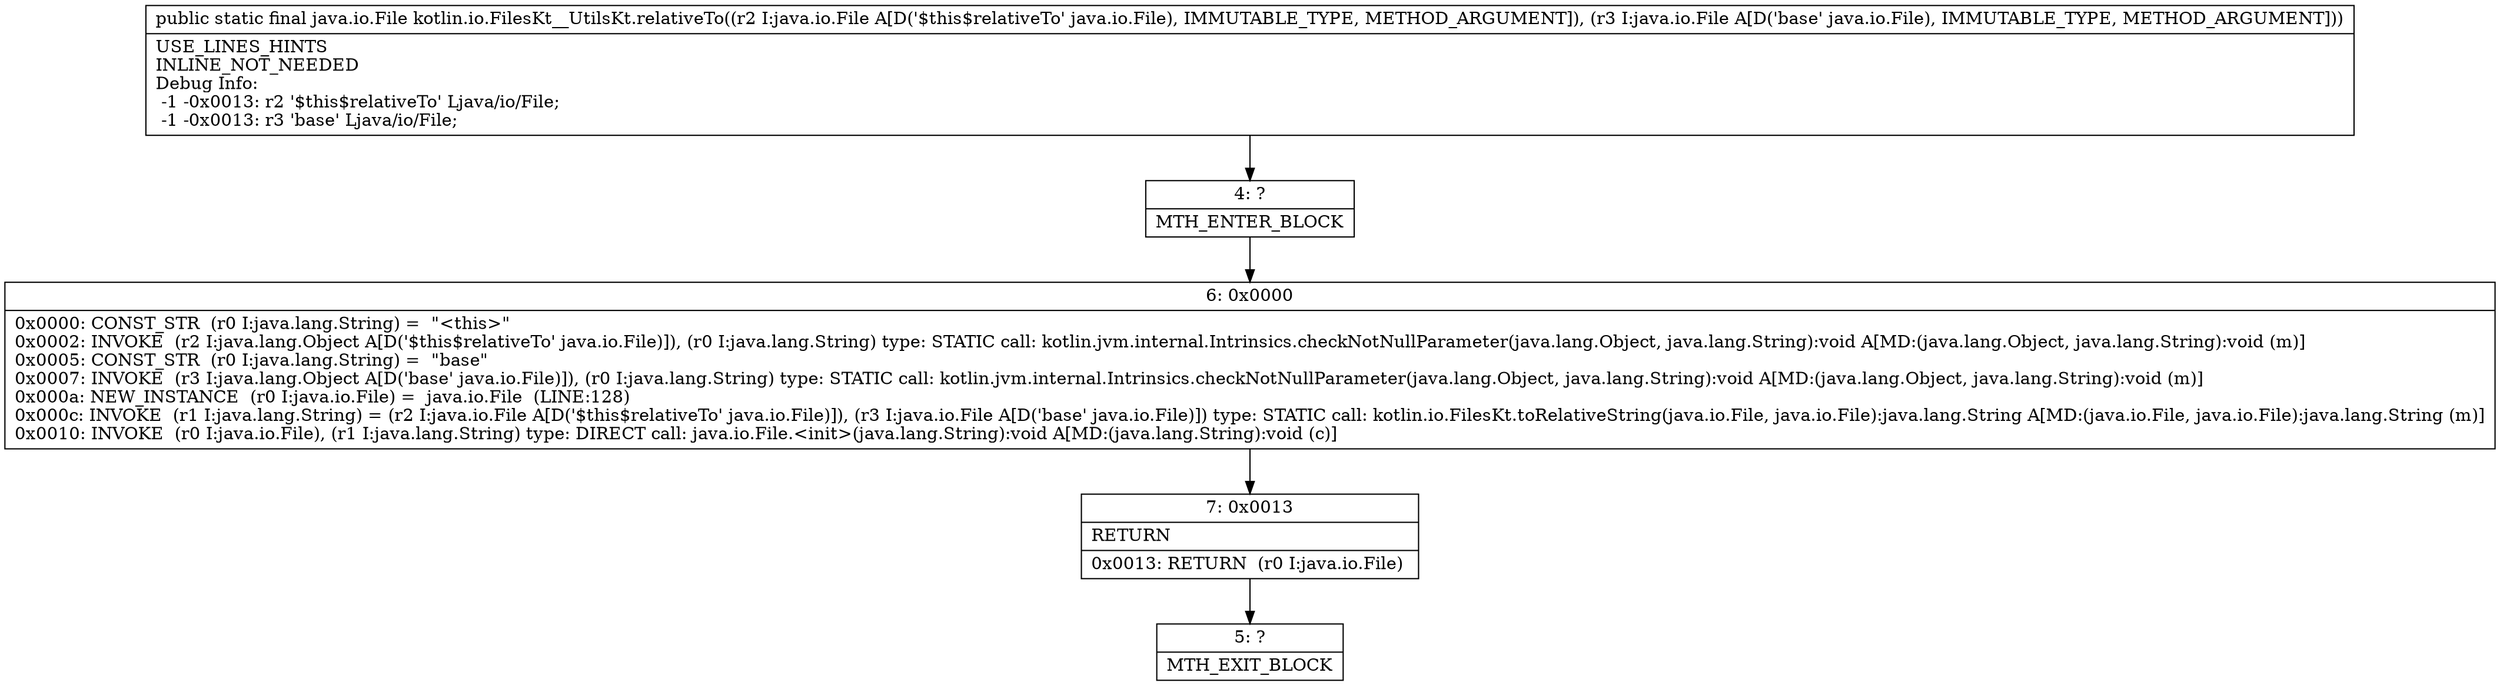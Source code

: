 digraph "CFG forkotlin.io.FilesKt__UtilsKt.relativeTo(Ljava\/io\/File;Ljava\/io\/File;)Ljava\/io\/File;" {
Node_4 [shape=record,label="{4\:\ ?|MTH_ENTER_BLOCK\l}"];
Node_6 [shape=record,label="{6\:\ 0x0000|0x0000: CONST_STR  (r0 I:java.lang.String) =  \"\<this\>\" \l0x0002: INVOKE  (r2 I:java.lang.Object A[D('$this$relativeTo' java.io.File)]), (r0 I:java.lang.String) type: STATIC call: kotlin.jvm.internal.Intrinsics.checkNotNullParameter(java.lang.Object, java.lang.String):void A[MD:(java.lang.Object, java.lang.String):void (m)]\l0x0005: CONST_STR  (r0 I:java.lang.String) =  \"base\" \l0x0007: INVOKE  (r3 I:java.lang.Object A[D('base' java.io.File)]), (r0 I:java.lang.String) type: STATIC call: kotlin.jvm.internal.Intrinsics.checkNotNullParameter(java.lang.Object, java.lang.String):void A[MD:(java.lang.Object, java.lang.String):void (m)]\l0x000a: NEW_INSTANCE  (r0 I:java.io.File) =  java.io.File  (LINE:128)\l0x000c: INVOKE  (r1 I:java.lang.String) = (r2 I:java.io.File A[D('$this$relativeTo' java.io.File)]), (r3 I:java.io.File A[D('base' java.io.File)]) type: STATIC call: kotlin.io.FilesKt.toRelativeString(java.io.File, java.io.File):java.lang.String A[MD:(java.io.File, java.io.File):java.lang.String (m)]\l0x0010: INVOKE  (r0 I:java.io.File), (r1 I:java.lang.String) type: DIRECT call: java.io.File.\<init\>(java.lang.String):void A[MD:(java.lang.String):void (c)]\l}"];
Node_7 [shape=record,label="{7\:\ 0x0013|RETURN\l|0x0013: RETURN  (r0 I:java.io.File) \l}"];
Node_5 [shape=record,label="{5\:\ ?|MTH_EXIT_BLOCK\l}"];
MethodNode[shape=record,label="{public static final java.io.File kotlin.io.FilesKt__UtilsKt.relativeTo((r2 I:java.io.File A[D('$this$relativeTo' java.io.File), IMMUTABLE_TYPE, METHOD_ARGUMENT]), (r3 I:java.io.File A[D('base' java.io.File), IMMUTABLE_TYPE, METHOD_ARGUMENT]))  | USE_LINES_HINTS\lINLINE_NOT_NEEDED\lDebug Info:\l  \-1 \-0x0013: r2 '$this$relativeTo' Ljava\/io\/File;\l  \-1 \-0x0013: r3 'base' Ljava\/io\/File;\l}"];
MethodNode -> Node_4;Node_4 -> Node_6;
Node_6 -> Node_7;
Node_7 -> Node_5;
}

